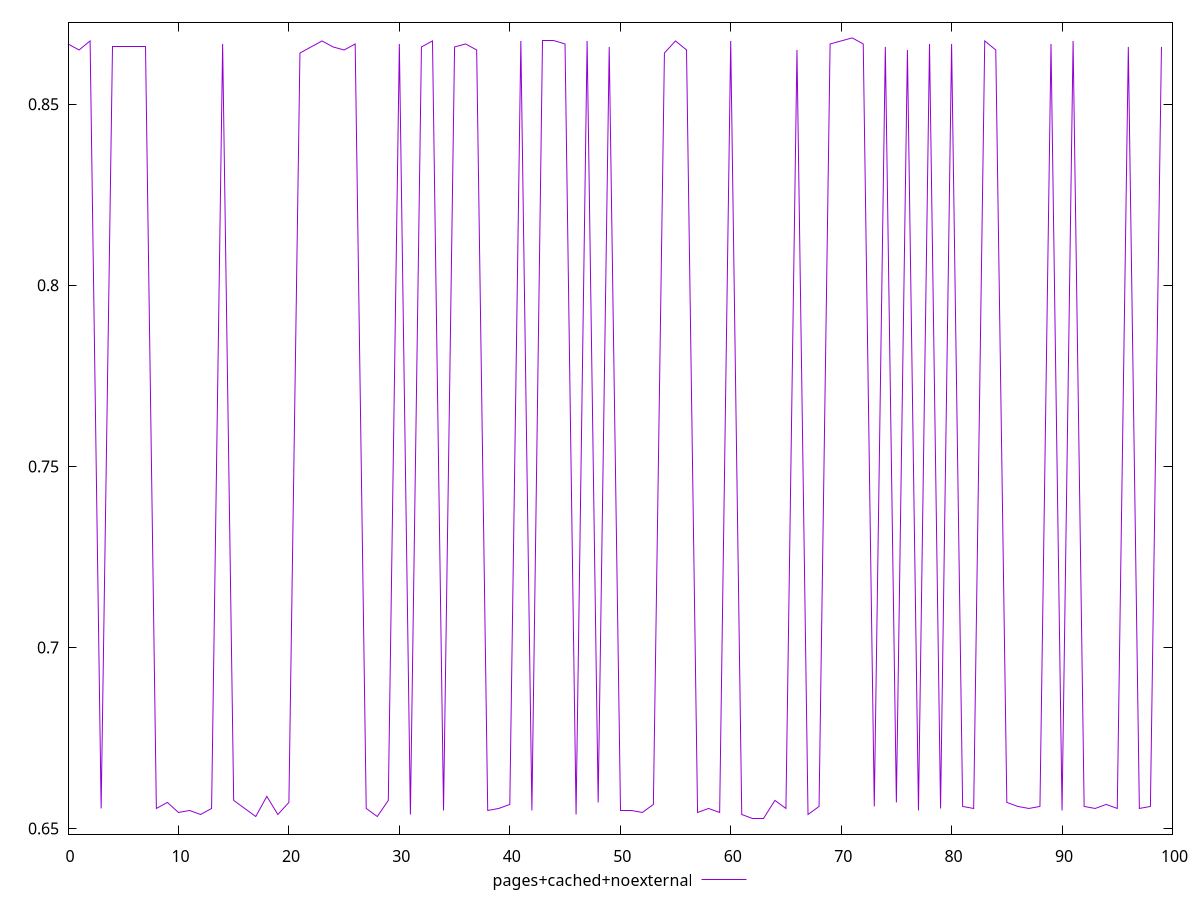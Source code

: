 $_pagesCachedNoexternal <<EOF
0.8666666666666667
0.865
0.8674999999999999
0.6555555555555556
0.8658333333333333
0.8658333333333333
0.8658333333333333
0.8658333333333333
0.6555555555555556
0.6572222222222223
0.6544444444444444
0.655
0.6538888888888889
0.6555555555555556
0.8666666666666667
0.6577777777777778
0.6555555555555556
0.6533333333333333
0.6588888888888889
0.6538888888888889
0.6572222222222223
0.8641666666666666
0.8658333333333333
0.8674999999999999
0.8658333333333333
0.865
0.8666666666666667
0.6555555555555556
0.6533333333333333
0.6577777777777778
0.8666666666666667
0.6538888888888889
0.8658333333333333
0.8674999999999999
0.655
0.8658333333333333
0.8666666666666667
0.865
0.655
0.6555555555555556
0.6566666666666666
0.8674999999999999
0.655
0.8674999999999999
0.8674999999999999
0.8666666666666667
0.6538888888888889
0.8674999999999999
0.6572222222222223
0.8658333333333333
0.655
0.655
0.6544444444444444
0.6566666666666666
0.8641666666666666
0.8674999999999999
0.865
0.6544444444444444
0.6555555555555556
0.6544444444444444
0.8674999999999999
0.6538888888888889
0.6527777777777778
0.6527777777777778
0.6577777777777778
0.6555555555555556
0.865
0.6538888888888889
0.6561111111111111
0.8666666666666667
0.8674999999999999
0.8683333333333333
0.8666666666666667
0.6561111111111111
0.8658333333333333
0.6572222222222223
0.865
0.655
0.8666666666666667
0.6555555555555556
0.8666666666666667
0.6561111111111111
0.6555555555555556
0.8674999999999999
0.865
0.6572222222222223
0.6561111111111111
0.6555555555555556
0.6561111111111111
0.8666666666666667
0.655
0.8674999999999999
0.6561111111111111
0.6555555555555556
0.6566666666666666
0.6555555555555556
0.8658333333333333
0.6555555555555556
0.6561111111111111
0.8658333333333333
EOF
set key outside below
set terminal pngcairo
set output "report_00006_2020-11-02T20-21-41.718Z/render-blocking-resources/pages+cached+noexternal//score.png"
set yrange [0.6484666666666666:0.8726444444444444]
plot $_pagesCachedNoexternal title "pages+cached+noexternal" with line ,